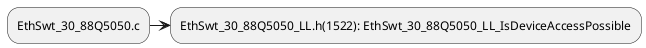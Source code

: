@startuml EthSwt_30_88Q5050_VSwitchInit
EthSwt_30_88Q5050.c -> EthSwt_30_88Q5050_LL.h(1522): EthSwt_30_88Q5050_LL_IsDeviceAccessPossible

@enduml
